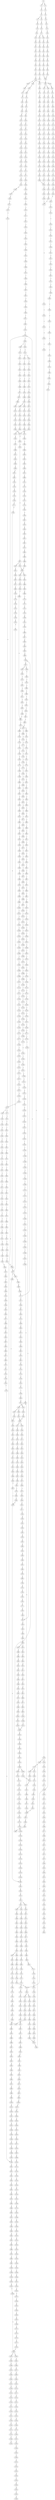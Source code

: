 strict digraph  {
	S0 -> S1 [ label = C ];
	S0 -> S2 [ label = G ];
	S1 -> S3 [ label = C ];
	S2 -> S4 [ label = G ];
	S3 -> S5 [ label = C ];
	S4 -> S6 [ label = C ];
	S5 -> S7 [ label = C ];
	S5 -> S8 [ label = A ];
	S6 -> S9 [ label = A ];
	S7 -> S10 [ label = C ];
	S8 -> S11 [ label = C ];
	S9 -> S12 [ label = C ];
	S10 -> S13 [ label = T ];
	S11 -> S14 [ label = T ];
	S12 -> S15 [ label = T ];
	S13 -> S16 [ label = T ];
	S14 -> S17 [ label = T ];
	S15 -> S18 [ label = T ];
	S16 -> S19 [ label = C ];
	S17 -> S20 [ label = G ];
	S17 -> S21 [ label = T ];
	S18 -> S22 [ label = C ];
	S19 -> S23 [ label = A ];
	S20 -> S24 [ label = A ];
	S21 -> S25 [ label = A ];
	S22 -> S26 [ label = A ];
	S23 -> S27 [ label = G ];
	S24 -> S28 [ label = G ];
	S25 -> S29 [ label = G ];
	S26 -> S30 [ label = G ];
	S27 -> S31 [ label = A ];
	S28 -> S32 [ label = C ];
	S29 -> S33 [ label = C ];
	S30 -> S34 [ label = C ];
	S31 -> S35 [ label = G ];
	S32 -> S36 [ label = C ];
	S33 -> S37 [ label = C ];
	S34 -> S38 [ label = C ];
	S35 -> S39 [ label = G ];
	S36 -> S40 [ label = G ];
	S37 -> S41 [ label = G ];
	S38 -> S42 [ label = G ];
	S39 -> S43 [ label = T ];
	S40 -> S44 [ label = C ];
	S41 -> S45 [ label = T ];
	S42 -> S46 [ label = C ];
	S43 -> S47 [ label = C ];
	S44 -> S48 [ label = C ];
	S45 -> S49 [ label = C ];
	S46 -> S50 [ label = C ];
	S47 -> S51 [ label = C ];
	S48 -> S52 [ label = C ];
	S49 -> S53 [ label = C ];
	S50 -> S54 [ label = C ];
	S51 -> S55 [ label = C ];
	S52 -> S56 [ label = C ];
	S53 -> S57 [ label = C ];
	S54 -> S56 [ label = C ];
	S55 -> S58 [ label = T ];
	S55 -> S59 [ label = A ];
	S55 -> S60 [ label = G ];
	S56 -> S61 [ label = T ];
	S57 -> S62 [ label = A ];
	S58 -> S63 [ label = T ];
	S59 -> S64 [ label = G ];
	S60 -> S65 [ label = G ];
	S61 -> S66 [ label = T ];
	S61 -> S67 [ label = C ];
	S62 -> S68 [ label = C ];
	S63 -> S69 [ label = C ];
	S64 -> S70 [ label = A ];
	S65 -> S71 [ label = A ];
	S66 -> S72 [ label = C ];
	S67 -> S73 [ label = C ];
	S68 -> S74 [ label = C ];
	S69 -> S75 [ label = T ];
	S70 -> S76 [ label = G ];
	S71 -> S77 [ label = G ];
	S72 -> S78 [ label = A ];
	S73 -> S79 [ label = A ];
	S74 -> S80 [ label = A ];
	S75 -> S81 [ label = C ];
	S76 -> S82 [ label = C ];
	S77 -> S83 [ label = G ];
	S78 -> S84 [ label = C ];
	S79 -> S85 [ label = C ];
	S80 -> S86 [ label = C ];
	S81 -> S87 [ label = G ];
	S82 -> S88 [ label = C ];
	S83 -> S89 [ label = C ];
	S84 -> S90 [ label = G ];
	S85 -> S91 [ label = C ];
	S86 -> S92 [ label = C ];
	S87 -> S93 [ label = T ];
	S88 -> S94 [ label = A ];
	S89 -> S95 [ label = G ];
	S90 -> S96 [ label = C ];
	S91 -> S97 [ label = C ];
	S92 -> S98 [ label = G ];
	S93 -> S99 [ label = A ];
	S94 -> S100 [ label = C ];
	S95 -> S101 [ label = T ];
	S96 -> S102 [ label = T ];
	S97 -> S103 [ label = G ];
	S98 -> S104 [ label = A ];
	S99 -> S105 [ label = C ];
	S100 -> S106 [ label = G ];
	S101 -> S107 [ label = G ];
	S102 -> S108 [ label = C ];
	S103 -> S109 [ label = C ];
	S104 -> S110 [ label = T ];
	S105 -> S111 [ label = G ];
	S106 -> S112 [ label = G ];
	S107 -> S113 [ label = G ];
	S108 -> S114 [ label = C ];
	S109 -> S115 [ label = C ];
	S110 -> S116 [ label = C ];
	S111 -> S117 [ label = G ];
	S112 -> S118 [ label = T ];
	S113 -> S119 [ label = T ];
	S114 -> S120 [ label = G ];
	S115 -> S121 [ label = G ];
	S116 -> S122 [ label = G ];
	S117 -> S123 [ label = C ];
	S118 -> S124 [ label = T ];
	S119 -> S125 [ label = A ];
	S120 -> S126 [ label = G ];
	S121 -> S127 [ label = G ];
	S122 -> S128 [ label = G ];
	S123 -> S129 [ label = T ];
	S124 -> S130 [ label = A ];
	S125 -> S131 [ label = T ];
	S126 -> S132 [ label = T ];
	S127 -> S133 [ label = T ];
	S128 -> S134 [ label = T ];
	S129 -> S135 [ label = A ];
	S130 -> S136 [ label = C ];
	S131 -> S137 [ label = G ];
	S132 -> S138 [ label = T ];
	S133 -> S139 [ label = C ];
	S134 -> S140 [ label = T ];
	S135 -> S141 [ label = C ];
	S136 -> S142 [ label = T ];
	S137 -> S143 [ label = A ];
	S138 -> S144 [ label = G ];
	S139 -> S145 [ label = C ];
	S140 -> S146 [ label = C ];
	S141 -> S147 [ label = T ];
	S142 -> S148 [ label = G ];
	S143 -> S149 [ label = G ];
	S144 -> S150 [ label = C ];
	S145 -> S151 [ label = C ];
	S146 -> S152 [ label = C ];
	S147 -> S153 [ label = G ];
	S148 -> S154 [ label = C ];
	S149 -> S155 [ label = C ];
	S150 -> S156 [ label = A ];
	S151 -> S157 [ label = A ];
	S152 -> S158 [ label = A ];
	S153 -> S159 [ label = G ];
	S154 -> S160 [ label = A ];
	S155 -> S161 [ label = G ];
	S156 -> S162 [ label = C ];
	S157 -> S163 [ label = G ];
	S158 -> S164 [ label = G ];
	S159 -> S165 [ label = T ];
	S160 -> S166 [ label = G ];
	S161 -> S167 [ label = G ];
	S162 -> S168 [ label = T ];
	S163 -> S169 [ label = T ];
	S164 -> S170 [ label = T ];
	S165 -> S171 [ label = G ];
	S166 -> S172 [ label = A ];
	S167 -> S173 [ label = T ];
	S168 -> S174 [ label = G ];
	S169 -> S175 [ label = G ];
	S170 -> S176 [ label = G ];
	S171 -> S177 [ label = C ];
	S172 -> S178 [ label = C ];
	S173 -> S179 [ label = C ];
	S174 -> S180 [ label = G ];
	S175 -> S181 [ label = G ];
	S176 -> S182 [ label = G ];
	S177 -> S183 [ label = T ];
	S178 -> S184 [ label = G ];
	S179 -> S185 [ label = G ];
	S180 -> S186 [ label = T ];
	S181 -> S187 [ label = T ];
	S182 -> S188 [ label = T ];
	S183 -> S189 [ label = A ];
	S184 -> S190 [ label = G ];
	S185 -> S191 [ label = C ];
	S186 -> S192 [ label = C ];
	S187 -> S193 [ label = C ];
	S188 -> S193 [ label = C ];
	S189 -> S194 [ label = C ];
	S190 -> S195 [ label = A ];
	S191 -> S196 [ label = A ];
	S192 -> S197 [ label = G ];
	S193 -> S198 [ label = G ];
	S194 -> S199 [ label = T ];
	S195 -> S200 [ label = C ];
	S196 -> S201 [ label = C ];
	S197 -> S202 [ label = T ];
	S198 -> S203 [ label = T ];
	S199 -> S204 [ label = G ];
	S200 -> S205 [ label = A ];
	S201 -> S206 [ label = G ];
	S202 -> S207 [ label = C ];
	S203 -> S208 [ label = C ];
	S204 -> S209 [ label = T ];
	S205 -> S210 [ label = C ];
	S206 -> S211 [ label = C ];
	S207 -> S212 [ label = C ];
	S208 -> S212 [ label = C ];
	S209 -> S213 [ label = A ];
	S210 -> S214 [ label = A ];
	S211 -> S215 [ label = G ];
	S212 -> S216 [ label = G ];
	S213 -> S217 [ label = A ];
	S214 -> S218 [ label = C ];
	S215 -> S219 [ label = C ];
	S216 -> S220 [ label = T ];
	S217 -> S221 [ label = C ];
	S218 -> S222 [ label = C ];
	S219 -> S223 [ label = G ];
	S220 -> S224 [ label = C ];
	S221 -> S225 [ label = A ];
	S222 -> S226 [ label = T ];
	S223 -> S227 [ label = C ];
	S223 -> S228 [ label = G ];
	S224 -> S229 [ label = A ];
	S225 -> S230 [ label = C ];
	S226 -> S231 [ label = C ];
	S227 -> S232 [ label = G ];
	S228 -> S233 [ label = C ];
	S229 -> S234 [ label = C ];
	S230 -> S235 [ label = A ];
	S231 -> S236 [ label = T ];
	S232 -> S237 [ label = T ];
	S233 -> S238 [ label = T ];
	S234 -> S239 [ label = C ];
	S235 -> S240 [ label = C ];
	S236 -> S241 [ label = A ];
	S237 -> S242 [ label = C ];
	S238 -> S243 [ label = G ];
	S239 -> S244 [ label = C ];
	S239 -> S245 [ label = G ];
	S240 -> S246 [ label = G ];
	S241 -> S247 [ label = G ];
	S242 -> S248 [ label = G ];
	S243 -> S249 [ label = G ];
	S244 -> S250 [ label = T ];
	S245 -> S251 [ label = A ];
	S246 -> S252 [ label = C ];
	S247 -> S253 [ label = A ];
	S248 -> S254 [ label = A ];
	S249 -> S255 [ label = A ];
	S250 -> S256 [ label = G ];
	S251 -> S257 [ label = A ];
	S251 -> S258 [ label = G ];
	S252 -> S259 [ label = T ];
	S253 -> S260 [ label = A ];
	S254 -> S261 [ label = C ];
	S255 -> S262 [ label = A ];
	S256 -> S263 [ label = T ];
	S257 -> S264 [ label = T ];
	S258 -> S265 [ label = T ];
	S259 -> S266 [ label = C ];
	S260 -> S267 [ label = C ];
	S261 -> S268 [ label = G ];
	S262 -> S269 [ label = T ];
	S263 -> S270 [ label = C ];
	S264 -> S271 [ label = C ];
	S265 -> S272 [ label = C ];
	S266 -> S273 [ label = C ];
	S267 -> S274 [ label = G ];
	S268 -> S275 [ label = C ];
	S269 -> S276 [ label = G ];
	S270 -> S277 [ label = C ];
	S271 -> S278 [ label = C ];
	S272 -> S279 [ label = C ];
	S273 -> S280 [ label = T ];
	S274 -> S281 [ label = A ];
	S275 -> S282 [ label = G ];
	S276 -> S283 [ label = G ];
	S277 -> S284 [ label = T ];
	S278 -> S285 [ label = T ];
	S279 -> S286 [ label = A ];
	S279 -> S287 [ label = T ];
	S280 -> S288 [ label = A ];
	S281 -> S289 [ label = G ];
	S282 -> S290 [ label = C ];
	S283 -> S291 [ label = G ];
	S284 -> S292 [ label = A ];
	S284 -> S293 [ label = T ];
	S285 -> S294 [ label = C ];
	S286 -> S295 [ label = G ];
	S287 -> S296 [ label = C ];
	S288 -> S297 [ label = G ];
	S289 -> S298 [ label = G ];
	S290 -> S299 [ label = C ];
	S291 -> S300 [ label = G ];
	S292 -> S301 [ label = C ];
	S293 -> S302 [ label = G ];
	S294 -> S303 [ label = G ];
	S295 -> S304 [ label = T ];
	S295 -> S305 [ label = C ];
	S296 -> S306 [ label = G ];
	S297 -> S307 [ label = A ];
	S298 -> S308 [ label = T ];
	S299 -> S309 [ label = T ];
	S300 -> S310 [ label = T ];
	S301 -> S311 [ label = T ];
	S302 -> S312 [ label = A ];
	S302 -> S313 [ label = T ];
	S303 -> S314 [ label = A ];
	S304 -> S315 [ label = A ];
	S305 -> S316 [ label = T ];
	S306 -> S317 [ label = A ];
	S307 -> S318 [ label = A ];
	S308 -> S319 [ label = G ];
	S309 -> S320 [ label = C ];
	S310 -> S321 [ label = C ];
	S311 -> S322 [ label = A ];
	S312 -> S323 [ label = A ];
	S313 -> S324 [ label = A ];
	S314 -> S325 [ label = A ];
	S315 -> S326 [ label = G ];
	S316 -> S327 [ label = T ];
	S317 -> S328 [ label = A ];
	S318 -> S329 [ label = C ];
	S319 -> S330 [ label = T ];
	S320 -> S331 [ label = G ];
	S321 -> S332 [ label = C ];
	S322 -> S333 [ label = C ];
	S323 -> S334 [ label = C ];
	S324 -> S335 [ label = G ];
	S325 -> S336 [ label = C ];
	S326 -> S337 [ label = G ];
	S326 -> S338 [ label = C ];
	S327 -> S339 [ label = C ];
	S328 -> S336 [ label = C ];
	S329 -> S340 [ label = T ];
	S330 -> S341 [ label = C ];
	S331 -> S342 [ label = G ];
	S332 -> S343 [ label = G ];
	S333 -> S344 [ label = C ];
	S334 -> S345 [ label = T ];
	S335 -> S346 [ label = G ];
	S336 -> S347 [ label = T ];
	S337 -> S348 [ label = G ];
	S338 -> S349 [ label = T ];
	S339 -> S350 [ label = A ];
	S340 -> S351 [ label = T ];
	S341 -> S352 [ label = C ];
	S342 -> S353 [ label = G ];
	S343 -> S354 [ label = C ];
	S344 -> S355 [ label = A ];
	S345 -> S356 [ label = T ];
	S346 -> S357 [ label = A ];
	S347 -> S358 [ label = T ];
	S348 -> S359 [ label = T ];
	S349 -> S360 [ label = C ];
	S350 -> S361 [ label = C ];
	S351 -> S362 [ label = C ];
	S352 -> S363 [ label = C ];
	S353 -> S364 [ label = C ];
	S354 -> S365 [ label = C ];
	S355 -> S366 [ label = G ];
	S356 -> S367 [ label = C ];
	S357 -> S368 [ label = G ];
	S358 -> S369 [ label = C ];
	S359 -> S370 [ label = C ];
	S360 -> S371 [ label = C ];
	S361 -> S372 [ label = G ];
	S362 -> S373 [ label = A ];
	S363 -> S374 [ label = T ];
	S364 -> S375 [ label = T ];
	S365 -> S376 [ label = G ];
	S366 -> S377 [ label = G ];
	S367 -> S378 [ label = A ];
	S368 -> S379 [ label = A ];
	S369 -> S380 [ label = A ];
	S370 -> S381 [ label = A ];
	S371 -> S382 [ label = A ];
	S372 -> S383 [ label = C ];
	S373 -> S384 [ label = A ];
	S374 -> S385 [ label = G ];
	S375 -> S386 [ label = C ];
	S376 -> S387 [ label = G ];
	S377 -> S388 [ label = A ];
	S378 -> S384 [ label = A ];
	S379 -> S389 [ label = G ];
	S380 -> S384 [ label = A ];
	S381 -> S390 [ label = C ];
	S382 -> S391 [ label = C ];
	S383 -> S392 [ label = C ];
	S384 -> S393 [ label = C ];
	S385 -> S394 [ label = T ];
	S386 -> S395 [ label = A ];
	S387 -> S396 [ label = A ];
	S388 -> S397 [ label = G ];
	S389 -> S398 [ label = G ];
	S390 -> S399 [ label = T ];
	S391 -> S400 [ label = C ];
	S392 -> S401 [ label = C ];
	S393 -> S402 [ label = C ];
	S393 -> S403 [ label = T ];
	S394 -> S404 [ label = C ];
	S395 -> S405 [ label = C ];
	S396 -> S406 [ label = A ];
	S397 -> S407 [ label = A ];
	S398 -> S408 [ label = T ];
	S399 -> S409 [ label = C ];
	S400 -> S410 [ label = G ];
	S401 -> S411 [ label = T ];
	S402 -> S412 [ label = G ];
	S403 -> S413 [ label = G ];
	S404 -> S414 [ label = C ];
	S405 -> S415 [ label = G ];
	S406 -> S416 [ label = C ];
	S407 -> S417 [ label = G ];
	S408 -> S418 [ label = C ];
	S409 -> S419 [ label = G ];
	S410 -> S420 [ label = G ];
	S411 -> S421 [ label = T ];
	S412 -> S422 [ label = G ];
	S413 -> S423 [ label = G ];
	S413 -> S424 [ label = C ];
	S414 -> S284 [ label = T ];
	S415 -> S425 [ label = T ];
	S416 -> S426 [ label = T ];
	S417 -> S427 [ label = T ];
	S418 -> S428 [ label = C ];
	S419 -> S429 [ label = C ];
	S420 -> S430 [ label = A ];
	S421 -> S431 [ label = C ];
	S422 -> S432 [ label = C ];
	S423 -> S433 [ label = C ];
	S424 -> S434 [ label = C ];
	S425 -> S435 [ label = C ];
	S426 -> S436 [ label = G ];
	S427 -> S437 [ label = C ];
	S428 -> S55 [ label = C ];
	S429 -> S438 [ label = T ];
	S430 -> S439 [ label = C ];
	S431 -> S440 [ label = A ];
	S432 -> S441 [ label = C ];
	S433 -> S442 [ label = C ];
	S434 -> S443 [ label = C ];
	S435 -> S444 [ label = C ];
	S436 -> S445 [ label = C ];
	S437 -> S446 [ label = A ];
	S438 -> S447 [ label = T ];
	S439 -> S448 [ label = G ];
	S440 -> S449 [ label = T ];
	S441 -> S450 [ label = C ];
	S442 -> S451 [ label = C ];
	S443 -> S452 [ label = T ];
	S444 -> S453 [ label = A ];
	S445 -> S454 [ label = A ];
	S446 -> S455 [ label = G ];
	S447 -> S456 [ label = C ];
	S448 -> S457 [ label = T ];
	S449 -> S458 [ label = C ];
	S450 -> S459 [ label = A ];
	S451 -> S460 [ label = A ];
	S452 -> S461 [ label = A ];
	S453 -> S462 [ label = G ];
	S454 -> S463 [ label = A ];
	S455 -> S464 [ label = G ];
	S456 -> S465 [ label = A ];
	S457 -> S466 [ label = C ];
	S458 -> S467 [ label = C ];
	S459 -> S468 [ label = G ];
	S460 -> S469 [ label = G ];
	S461 -> S470 [ label = G ];
	S462 -> S471 [ label = C ];
	S463 -> S472 [ label = C ];
	S464 -> S473 [ label = A ];
	S465 -> S474 [ label = T ];
	S466 -> S475 [ label = G ];
	S467 -> S476 [ label = A ];
	S468 -> S477 [ label = T ];
	S469 -> S478 [ label = G ];
	S470 -> S479 [ label = G ];
	S471 -> S480 [ label = T ];
	S471 -> S481 [ label = G ];
	S472 -> S482 [ label = C ];
	S473 -> S483 [ label = C ];
	S474 -> S484 [ label = C ];
	S475 -> S485 [ label = T ];
	S476 -> S486 [ label = G ];
	S477 -> S487 [ label = T ];
	S478 -> S488 [ label = T ];
	S479 -> S489 [ label = T ];
	S480 -> S327 [ label = T ];
	S481 -> S490 [ label = A ];
	S482 -> S491 [ label = A ];
	S483 -> S492 [ label = C ];
	S484 -> S493 [ label = C ];
	S485 -> S494 [ label = G ];
	S486 -> S495 [ label = A ];
	S487 -> S496 [ label = G ];
	S488 -> S497 [ label = G ];
	S489 -> S498 [ label = G ];
	S490 -> S499 [ label = G ];
	S491 -> S500 [ label = G ];
	S492 -> S501 [ label = A ];
	S493 -> S476 [ label = A ];
	S494 -> S502 [ label = A ];
	S495 -> S503 [ label = A ];
	S496 -> S504 [ label = T ];
	S497 -> S505 [ label = C ];
	S497 -> S506 [ label = G ];
	S498 -> S507 [ label = T ];
	S499 -> S508 [ label = T ];
	S500 -> S509 [ label = A ];
	S501 -> S510 [ label = G ];
	S502 -> S511 [ label = C ];
	S503 -> S512 [ label = C ];
	S504 -> S513 [ label = G ];
	S505 -> S514 [ label = G ];
	S506 -> S515 [ label = G ];
	S507 -> S516 [ label = G ];
	S508 -> S517 [ label = C ];
	S509 -> S518 [ label = A ];
	S510 -> S519 [ label = T ];
	S511 -> S520 [ label = C ];
	S512 -> S521 [ label = C ];
	S513 -> S522 [ label = C ];
	S514 -> S523 [ label = C ];
	S515 -> S524 [ label = C ];
	S516 -> S525 [ label = C ];
	S517 -> S526 [ label = C ];
	S517 -> S527 [ label = T ];
	S518 -> S528 [ label = C ];
	S519 -> S529 [ label = C ];
	S520 -> S530 [ label = G ];
	S521 -> S531 [ label = A ];
	S521 -> S532 [ label = G ];
	S522 -> S533 [ label = G ];
	S523 -> S534 [ label = G ];
	S524 -> S535 [ label = T ];
	S525 -> S536 [ label = G ];
	S526 -> S537 [ label = C ];
	S527 -> S538 [ label = C ];
	S528 -> S539 [ label = A ];
	S529 -> S540 [ label = T ];
	S530 -> S541 [ label = G ];
	S531 -> S542 [ label = G ];
	S531 -> S543 [ label = C ];
	S532 -> S544 [ label = G ];
	S533 -> S545 [ label = T ];
	S534 -> S546 [ label = T ];
	S535 -> S547 [ label = T ];
	S536 -> S548 [ label = T ];
	S537 -> S549 [ label = T ];
	S537 -> S550 [ label = G ];
	S538 -> S551 [ label = G ];
	S539 -> S552 [ label = G ];
	S540 -> S553 [ label = C ];
	S541 -> S554 [ label = T ];
	S542 -> S555 [ label = A ];
	S543 -> S556 [ label = C ];
	S544 -> S557 [ label = A ];
	S545 -> S558 [ label = C ];
	S546 -> S559 [ label = C ];
	S547 -> S560 [ label = C ];
	S548 -> S561 [ label = C ];
	S549 -> S562 [ label = C ];
	S550 -> S563 [ label = C ];
	S551 -> S564 [ label = T ];
	S552 -> S565 [ label = C ];
	S553 -> S566 [ label = T ];
	S554 -> S567 [ label = C ];
	S555 -> S568 [ label = C ];
	S556 -> S569 [ label = A ];
	S557 -> S570 [ label = C ];
	S558 -> S571 [ label = G ];
	S559 -> S572 [ label = G ];
	S560 -> S573 [ label = G ];
	S561 -> S571 [ label = G ];
	S562 -> S574 [ label = C ];
	S563 -> S575 [ label = C ];
	S564 -> S576 [ label = C ];
	S565 -> S577 [ label = C ];
	S566 -> S578 [ label = G ];
	S567 -> S579 [ label = G ];
	S568 -> S580 [ label = T ];
	S569 -> S581 [ label = C ];
	S570 -> S582 [ label = G ];
	S571 -> S583 [ label = A ];
	S572 -> S584 [ label = T ];
	S573 -> S585 [ label = A ];
	S574 -> S586 [ label = G ];
	S575 -> S587 [ label = T ];
	S576 -> S588 [ label = T ];
	S577 -> S589 [ label = G ];
	S578 -> S590 [ label = T ];
	S579 -> S591 [ label = C ];
	S580 -> S592 [ label = C ];
	S581 -> S593 [ label = C ];
	S582 -> S594 [ label = C ];
	S583 -> S595 [ label = A ];
	S584 -> S596 [ label = G ];
	S585 -> S597 [ label = A ];
	S586 -> S598 [ label = G ];
	S587 -> S599 [ label = G ];
	S588 -> S600 [ label = G ];
	S589 -> S601 [ label = T ];
	S590 -> S602 [ label = A ];
	S591 -> S603 [ label = G ];
	S592 -> S604 [ label = C ];
	S593 -> S605 [ label = C ];
	S594 -> S606 [ label = C ];
	S595 -> S607 [ label = C ];
	S596 -> S608 [ label = C ];
	S597 -> S609 [ label = C ];
	S598 -> S610 [ label = T ];
	S599 -> S611 [ label = T ];
	S600 -> S612 [ label = T ];
	S601 -> S613 [ label = C ];
	S603 -> S614 [ label = T ];
	S604 -> S615 [ label = C ];
	S605 -> S616 [ label = C ];
	S606 -> S617 [ label = C ];
	S607 -> S618 [ label = C ];
	S607 -> S619 [ label = A ];
	S608 -> S620 [ label = A ];
	S609 -> S621 [ label = A ];
	S610 -> S622 [ label = C ];
	S611 -> S623 [ label = C ];
	S612 -> S624 [ label = T ];
	S613 -> S625 [ label = C ];
	S614 -> S626 [ label = A ];
	S615 -> S627 [ label = A ];
	S616 -> S628 [ label = T ];
	S617 -> S629 [ label = A ];
	S618 -> S630 [ label = T ];
	S619 -> S631 [ label = C ];
	S620 -> S632 [ label = T ];
	S621 -> S633 [ label = C ];
	S622 -> S634 [ label = T ];
	S623 -> S635 [ label = G ];
	S624 -> S636 [ label = C ];
	S625 -> S637 [ label = T ];
	S626 -> S638 [ label = G ];
	S627 -> S639 [ label = T ];
	S628 -> S640 [ label = T ];
	S629 -> S641 [ label = T ];
	S630 -> S642 [ label = T ];
	S630 -> S643 [ label = G ];
	S631 -> S644 [ label = C ];
	S632 -> S645 [ label = C ];
	S633 -> S646 [ label = G ];
	S634 -> S647 [ label = G ];
	S635 -> S648 [ label = C ];
	S636 -> S649 [ label = C ];
	S637 -> S650 [ label = C ];
	S638 -> S651 [ label = C ];
	S639 -> S652 [ label = C ];
	S640 -> S653 [ label = C ];
	S641 -> S654 [ label = C ];
	S642 -> S655 [ label = C ];
	S643 -> S656 [ label = T ];
	S644 -> S657 [ label = C ];
	S645 -> S658 [ label = C ];
	S646 -> S659 [ label = C ];
	S647 -> S660 [ label = G ];
	S648 -> S661 [ label = G ];
	S649 -> S662 [ label = G ];
	S650 -> S663 [ label = T ];
	S651 -> S664 [ label = C ];
	S652 -> S665 [ label = T ];
	S653 -> S666 [ label = C ];
	S653 -> S667 [ label = G ];
	S654 -> S668 [ label = G ];
	S655 -> S669 [ label = G ];
	S656 -> S670 [ label = C ];
	S657 -> S671 [ label = G ];
	S658 -> S672 [ label = G ];
	S659 -> S673 [ label = G ];
	S660 -> S674 [ label = A ];
	S661 -> S675 [ label = C ];
	S662 -> S676 [ label = T ];
	S663 -> S677 [ label = G ];
	S664 -> S678 [ label = G ];
	S665 -> S679 [ label = G ];
	S666 -> S680 [ label = T ];
	S667 -> S681 [ label = A ];
	S668 -> S682 [ label = T ];
	S669 -> S683 [ label = T ];
	S670 -> S684 [ label = G ];
	S671 -> S685 [ label = T ];
	S672 -> S686 [ label = C ];
	S673 -> S687 [ label = C ];
	S674 -> S688 [ label = G ];
	S675 -> S689 [ label = G ];
	S675 -> S690 [ label = A ];
	S676 -> S691 [ label = G ];
	S677 -> S692 [ label = T ];
	S678 -> S693 [ label = C ];
	S679 -> S694 [ label = C ];
	S680 -> S695 [ label = G ];
	S681 -> S696 [ label = T ];
	S682 -> S697 [ label = C ];
	S683 -> S698 [ label = A ];
	S684 -> S699 [ label = C ];
	S685 -> S700 [ label = A ];
	S686 -> S701 [ label = A ];
	S687 -> S702 [ label = A ];
	S688 -> S703 [ label = G ];
	S689 -> S704 [ label = A ];
	S690 -> S705 [ label = A ];
	S691 -> S706 [ label = G ];
	S692 -> S707 [ label = C ];
	S693 -> S708 [ label = T ];
	S694 -> S709 [ label = C ];
	S695 -> S710 [ label = T ];
	S696 -> S711 [ label = C ];
	S697 -> S712 [ label = C ];
	S698 -> S713 [ label = C ];
	S699 -> S661 [ label = G ];
	S700 -> S714 [ label = C ];
	S701 -> S715 [ label = C ];
	S702 -> S716 [ label = C ];
	S703 -> S717 [ label = G ];
	S704 -> S718 [ label = G ];
	S705 -> S719 [ label = C ];
	S706 -> S720 [ label = C ];
	S707 -> S721 [ label = G ];
	S708 -> S722 [ label = G ];
	S709 -> S723 [ label = A ];
	S710 -> S724 [ label = C ];
	S711 -> S725 [ label = G ];
	S712 -> S726 [ label = T ];
	S713 -> S727 [ label = T ];
	S714 -> S728 [ label = G ];
	S715 -> S729 [ label = G ];
	S716 -> S730 [ label = G ];
	S717 -> S731 [ label = T ];
	S718 -> S732 [ label = C ];
	S719 -> S733 [ label = C ];
	S720 -> S734 [ label = C ];
	S721 -> S735 [ label = T ];
	S722 -> S736 [ label = G ];
	S723 -> S737 [ label = G ];
	S724 -> S738 [ label = C ];
	S725 -> S739 [ label = T ];
	S726 -> S740 [ label = C ];
	S727 -> S741 [ label = T ];
	S728 -> S742 [ label = T ];
	S729 -> S743 [ label = T ];
	S730 -> S744 [ label = T ];
	S731 -> S745 [ label = G ];
	S732 -> S746 [ label = A ];
	S733 -> S747 [ label = C ];
	S734 -> S748 [ label = C ];
	S735 -> S749 [ label = G ];
	S736 -> S750 [ label = A ];
	S737 -> S751 [ label = T ];
	S738 -> S752 [ label = T ];
	S739 -> S753 [ label = T ];
	S740 -> S754 [ label = T ];
	S741 -> S755 [ label = C ];
	S742 -> S756 [ label = C ];
	S743 -> S757 [ label = C ];
	S744 -> S758 [ label = C ];
	S745 -> S759 [ label = T ];
	S746 -> S760 [ label = G ];
	S747 -> S761 [ label = G ];
	S748 -> S762 [ label = G ];
	S749 -> S763 [ label = G ];
	S750 -> S764 [ label = A ];
	S751 -> S765 [ label = C ];
	S752 -> S293 [ label = T ];
	S753 -> S766 [ label = T ];
	S754 -> S767 [ label = T ];
	S755 -> S768 [ label = A ];
	S756 -> S769 [ label = C ];
	S757 -> S770 [ label = G ];
	S758 -> S771 [ label = C ];
	S759 -> S772 [ label = T ];
	S760 -> S773 [ label = T ];
	S761 -> S774 [ label = T ];
	S762 -> S775 [ label = T ];
	S763 -> S776 [ label = T ];
	S764 -> S777 [ label = G ];
	S765 -> S778 [ label = G ];
	S766 -> S779 [ label = G ];
	S767 -> S780 [ label = C ];
	S768 -> S781 [ label = A ];
	S769 -> S782 [ label = A ];
	S770 -> S783 [ label = A ];
	S771 -> S784 [ label = A ];
	S772 -> S785 [ label = C ];
	S773 -> S786 [ label = G ];
	S774 -> S787 [ label = A ];
	S775 -> S788 [ label = C ];
	S776 -> S789 [ label = A ];
	S777 -> S790 [ label = A ];
	S778 -> S791 [ label = T ];
	S779 -> S792 [ label = T ];
	S780 -> S793 [ label = T ];
	S781 -> S794 [ label = G ];
	S782 -> S795 [ label = G ];
	S783 -> S796 [ label = G ];
	S784 -> S462 [ label = G ];
	S785 -> S797 [ label = C ];
	S786 -> S798 [ label = C ];
	S787 -> S799 [ label = C ];
	S788 -> S800 [ label = C ];
	S789 -> S801 [ label = C ];
	S790 -> S802 [ label = A ];
	S791 -> S803 [ label = A ];
	S792 -> S804 [ label = A ];
	S793 -> S805 [ label = C ];
	S794 -> S806 [ label = C ];
	S795 -> S471 [ label = C ];
	S796 -> S807 [ label = C ];
	S797 -> S808 [ label = A ];
	S798 -> S809 [ label = A ];
	S799 -> S810 [ label = A ];
	S800 -> S811 [ label = A ];
	S801 -> S812 [ label = C ];
	S802 -> S813 [ label = C ];
	S803 -> S814 [ label = A ];
	S804 -> S815 [ label = G ];
	S805 -> S816 [ label = G ];
	S806 -> S817 [ label = G ];
	S807 -> S818 [ label = G ];
	S808 -> S819 [ label = G ];
	S809 -> S820 [ label = A ];
	S810 -> S821 [ label = G ];
	S811 -> S822 [ label = G ];
	S812 -> S823 [ label = G ];
	S813 -> S824 [ label = G ];
	S814 -> S825 [ label = G ];
	S815 -> S826 [ label = G ];
	S816 -> S827 [ label = G ];
	S817 -> S828 [ label = A ];
	S818 -> S829 [ label = A ];
	S819 -> S830 [ label = C ];
	S820 -> S831 [ label = C ];
	S821 -> S832 [ label = C ];
	S822 -> S833 [ label = T ];
	S823 -> S834 [ label = G ];
	S824 -> S835 [ label = G ];
	S825 -> S836 [ label = A ];
	S826 -> S837 [ label = A ];
	S827 -> S838 [ label = A ];
	S828 -> S839 [ label = G ];
	S829 -> S840 [ label = G ];
	S830 -> S841 [ label = A ];
	S831 -> S842 [ label = A ];
	S832 -> S843 [ label = A ];
	S833 -> S844 [ label = A ];
	S834 -> S845 [ label = T ];
	S835 -> S846 [ label = C ];
	S836 -> S847 [ label = C ];
	S837 -> S848 [ label = A ];
	S838 -> S849 [ label = G ];
	S839 -> S850 [ label = T ];
	S840 -> S851 [ label = T ];
	S841 -> S852 [ label = G ];
	S842 -> S853 [ label = G ];
	S843 -> S854 [ label = G ];
	S844 -> S326 [ label = G ];
	S845 -> S855 [ label = G ];
	S846 -> S856 [ label = A ];
	S847 -> S857 [ label = G ];
	S848 -> S858 [ label = A ];
	S849 -> S859 [ label = A ];
	S850 -> S860 [ label = C ];
	S851 -> S861 [ label = C ];
	S852 -> S862 [ label = A ];
	S853 -> S863 [ label = C ];
	S854 -> S864 [ label = G ];
	S855 -> S865 [ label = G ];
	S856 -> S866 [ label = C ];
	S857 -> S867 [ label = G ];
	S858 -> S868 [ label = G ];
	S859 -> S869 [ label = G ];
	S860 -> S526 [ label = C ];
	S861 -> S870 [ label = G ];
	S862 -> S871 [ label = T ];
	S863 -> S872 [ label = T ];
	S864 -> S873 [ label = T ];
	S865 -> S874 [ label = T ];
	S866 -> S875 [ label = C ];
	S866 -> S876 [ label = T ];
	S867 -> S877 [ label = C ];
	S868 -> S878 [ label = G ];
	S869 -> S879 [ label = G ];
	S870 -> S880 [ label = A ];
	S871 -> S881 [ label = A ];
	S872 -> S882 [ label = A ];
	S873 -> S883 [ label = G ];
	S874 -> S884 [ label = T ];
	S875 -> S885 [ label = G ];
	S876 -> S886 [ label = G ];
	S877 -> S887 [ label = T ];
	S878 -> S888 [ label = T ];
	S879 -> S889 [ label = T ];
	S880 -> S890 [ label = A ];
	S881 -> S891 [ label = A ];
	S882 -> S892 [ label = C ];
	S883 -> S893 [ label = C ];
	S884 -> S894 [ label = A ];
	S885 -> S895 [ label = G ];
	S886 -> S896 [ label = G ];
	S887 -> S897 [ label = C ];
	S888 -> S898 [ label = C ];
	S889 -> S418 [ label = C ];
	S890 -> S899 [ label = C ];
	S891 -> S900 [ label = A ];
	S892 -> S901 [ label = G ];
	S893 -> S902 [ label = A ];
	S894 -> S903 [ label = G ];
	S895 -> S904 [ label = G ];
	S896 -> S905 [ label = G ];
	S897 -> S906 [ label = T ];
	S898 -> S907 [ label = C ];
	S899 -> S908 [ label = C ];
	S900 -> S909 [ label = A ];
	S901 -> S910 [ label = A ];
	S902 -> S911 [ label = C ];
	S903 -> S912 [ label = A ];
	S904 -> S913 [ label = A ];
	S905 -> S914 [ label = A ];
	S906 -> S915 [ label = C ];
	S907 -> S916 [ label = C ];
	S908 -> S630 [ label = T ];
	S909 -> S917 [ label = A ];
	S910 -> S918 [ label = G ];
	S911 -> S919 [ label = G ];
	S912 -> S920 [ label = A ];
	S913 -> S921 [ label = A ];
	S914 -> S922 [ label = A ];
	S915 -> S923 [ label = G ];
	S916 -> S924 [ label = G ];
	S917 -> S925 [ label = C ];
	S918 -> S926 [ label = A ];
	S919 -> S927 [ label = C ];
	S920 -> S928 [ label = G ];
	S921 -> S929 [ label = T ];
	S922 -> S930 [ label = C ];
	S923 -> S931 [ label = A ];
	S924 -> S932 [ label = A ];
	S925 -> S933 [ label = T ];
	S926 -> S934 [ label = A ];
	S927 -> S935 [ label = G ];
	S928 -> S936 [ label = G ];
	S929 -> S937 [ label = T ];
	S930 -> S938 [ label = T ];
	S931 -> S939 [ label = A ];
	S932 -> S940 [ label = A ];
	S933 -> S941 [ label = T ];
	S934 -> S942 [ label = C ];
	S935 -> S943 [ label = G ];
	S936 -> S944 [ label = G ];
	S937 -> S945 [ label = G ];
	S938 -> S946 [ label = G ];
	S939 -> S947 [ label = G ];
	S940 -> S948 [ label = G ];
	S941 -> S949 [ label = T ];
	S942 -> S950 [ label = T ];
	S943 -> S951 [ label = T ];
	S944 -> S952 [ label = G ];
	S945 -> S953 [ label = A ];
	S946 -> S954 [ label = G ];
	S947 -> S955 [ label = T ];
	S948 -> S956 [ label = T ];
	S949 -> S957 [ label = G ];
	S950 -> S958 [ label = G ];
	S951 -> S959 [ label = G ];
	S952 -> S960 [ label = G ];
	S953 -> S961 [ label = A ];
	S954 -> S962 [ label = A ];
	S955 -> S963 [ label = C ];
	S956 -> S964 [ label = C ];
	S957 -> S965 [ label = C ];
	S958 -> S966 [ label = G ];
	S959 -> S967 [ label = C ];
	S960 -> S968 [ label = T ];
	S961 -> S969 [ label = C ];
	S962 -> S970 [ label = C ];
	S963 -> S971 [ label = G ];
	S964 -> S972 [ label = G ];
	S965 -> S973 [ label = C ];
	S966 -> S974 [ label = C ];
	S967 -> S975 [ label = C ];
	S968 -> S976 [ label = C ];
	S969 -> S977 [ label = C ];
	S970 -> S978 [ label = C ];
	S971 -> S979 [ label = C ];
	S972 -> S980 [ label = A ];
	S973 -> S981 [ label = G ];
	S974 -> S982 [ label = G ];
	S975 -> S983 [ label = G ];
	S976 -> S984 [ label = C ];
	S977 -> S985 [ label = C ];
	S978 -> S986 [ label = C ];
	S979 -> S987 [ label = G ];
	S980 -> S988 [ label = G ];
	S981 -> S989 [ label = T ];
	S982 -> S990 [ label = C ];
	S983 -> S991 [ label = C ];
	S984 -> S992 [ label = G ];
	S985 -> S993 [ label = G ];
	S986 -> S994 [ label = G ];
	S987 -> S995 [ label = G ];
	S988 -> S996 [ label = G ];
	S989 -> S997 [ label = A ];
	S990 -> S998 [ label = A ];
	S991 -> S999 [ label = A ];
	S992 -> S1000 [ label = T ];
	S993 -> S1001 [ label = T ];
	S994 -> S1002 [ label = T ];
	S995 -> S1003 [ label = C ];
	S996 -> S1004 [ label = T ];
	S997 -> S1005 [ label = G ];
	S998 -> S1006 [ label = G ];
	S999 -> S1007 [ label = A ];
	S1000 -> S1008 [ label = C ];
	S1001 -> S1009 [ label = C ];
	S1002 -> S1010 [ label = C ];
	S1003 -> S1011 [ label = T ];
	S1004 -> S1012 [ label = A ];
	S1005 -> S1013 [ label = C ];
	S1006 -> S1014 [ label = C ];
	S1007 -> S1015 [ label = C ];
	S1008 -> S1016 [ label = G ];
	S1009 -> S1017 [ label = T ];
	S1010 -> S1018 [ label = T ];
	S1011 -> S1019 [ label = A ];
	S1012 -> S1020 [ label = T ];
	S1013 -> S1021 [ label = C ];
	S1014 -> S1022 [ label = G ];
	S1015 -> S1023 [ label = C ];
	S1016 -> S1024 [ label = G ];
	S1017 -> S1025 [ label = C ];
	S1018 -> S1025 [ label = C ];
	S1019 -> S1026 [ label = T ];
	S1020 -> S1027 [ label = A ];
	S1021 -> S1028 [ label = G ];
	S1022 -> S1029 [ label = G ];
	S1023 -> S1030 [ label = A ];
	S1024 -> S1031 [ label = A ];
	S1025 -> S1032 [ label = G ];
	S1026 -> S1033 [ label = A ];
	S1027 -> S1034 [ label = A ];
	S1028 -> S1035 [ label = G ];
	S1029 -> S1036 [ label = G ];
	S1030 -> S1037 [ label = G ];
	S1031 -> S1038 [ label = A ];
	S1032 -> S1039 [ label = G ];
	S1033 -> S1040 [ label = G ];
	S1034 -> S1041 [ label = G ];
	S1035 -> S1042 [ label = T ];
	S1036 -> S1043 [ label = T ];
	S1037 -> S1044 [ label = T ];
	S1038 -> S1045 [ label = C ];
	S1039 -> S1046 [ label = C ];
	S1040 -> S1047 [ label = T ];
	S1041 -> S1048 [ label = T ];
	S1042 -> S1049 [ label = G ];
	S1043 -> S1050 [ label = G ];
	S1044 -> S1051 [ label = C ];
	S1045 -> S1052 [ label = A ];
	S1045 -> S1053 [ label = T ];
	S1046 -> S1054 [ label = A ];
	S1047 -> S1055 [ label = A ];
	S1048 -> S1056 [ label = C ];
	S1049 -> S1057 [ label = A ];
	S1050 -> S1058 [ label = C ];
	S1051 -> S1059 [ label = G ];
	S1052 -> S1060 [ label = G ];
	S1053 -> S1061 [ label = A ];
	S1054 -> S1062 [ label = C ];
	S1055 -> S1063 [ label = G ];
	S1056 -> S1064 [ label = G ];
	S1057 -> S1065 [ label = C ];
	S1058 -> S1066 [ label = C ];
	S1059 -> S1067 [ label = C ];
	S1060 -> S1068 [ label = G ];
	S1061 -> S1069 [ label = C ];
	S1062 -> S1070 [ label = C ];
	S1063 -> S1071 [ label = C ];
	S1064 -> S1072 [ label = T ];
	S1065 -> S1073 [ label = G ];
	S1066 -> S1074 [ label = G ];
	S1067 -> S1075 [ label = G ];
	S1068 -> S1076 [ label = A ];
	S1069 -> S1077 [ label = A ];
	S1070 -> S1078 [ label = G ];
	S1071 -> S1079 [ label = C ];
	S1072 -> S1080 [ label = G ];
	S1073 -> S1081 [ label = T ];
	S1074 -> S1082 [ label = C ];
	S1075 -> S1083 [ label = C ];
	S1076 -> S1084 [ label = A ];
	S1077 -> S1085 [ label = A ];
	S1078 -> S1086 [ label = A ];
	S1079 -> S1087 [ label = G ];
	S1080 -> S1088 [ label = G ];
	S1081 -> S1089 [ label = G ];
	S1082 -> S1090 [ label = C ];
	S1083 -> S1091 [ label = A ];
	S1084 -> S1092 [ label = T ];
	S1085 -> S1093 [ label = C ];
	S1086 -> S1094 [ label = G ];
	S1086 -> S1095 [ label = A ];
	S1087 -> S1096 [ label = A ];
	S1088 -> S1097 [ label = T ];
	S1089 -> S1098 [ label = G ];
	S1090 -> S1099 [ label = G ];
	S1091 -> S1100 [ label = G ];
	S1092 -> S1101 [ label = A ];
	S1093 -> S1102 [ label = G ];
	S1094 -> S1103 [ label = T ];
	S1095 -> S1104 [ label = T ];
	S1096 -> S1105 [ label = A ];
	S1097 -> S789 [ label = A ];
	S1098 -> S1106 [ label = G ];
	S1099 -> S1107 [ label = G ];
	S1100 -> S1108 [ label = C ];
	S1101 -> S1109 [ label = G ];
	S1102 -> S1110 [ label = A ];
	S1103 -> S272 [ label = C ];
	S1104 -> S1111 [ label = G ];
	S1105 -> S1112 [ label = A ];
	S1106 -> S1113 [ label = T ];
	S1107 -> S1114 [ label = T ];
	S1108 -> S1115 [ label = C ];
	S1109 -> S1116 [ label = T ];
	S1110 -> S1117 [ label = A ];
	S1111 -> S1118 [ label = T ];
	S1112 -> S1119 [ label = C ];
	S1113 -> S1120 [ label = A ];
	S1114 -> S1121 [ label = G ];
	S1115 -> S1122 [ label = G ];
	S1116 -> S1123 [ label = C ];
	S1117 -> S1124 [ label = A ];
	S1118 -> S1125 [ label = A ];
	S1119 -> S1126 [ label = C ];
	S1120 -> S1127 [ label = C ];
	S1121 -> S1128 [ label = G ];
	S1122 -> S1129 [ label = G ];
	S1123 -> S1130 [ label = T ];
	S1124 -> S1131 [ label = A ];
	S1125 -> S1132 [ label = G ];
	S1126 -> S1133 [ label = C ];
	S1127 -> S1134 [ label = T ];
	S1128 -> S1135 [ label = T ];
	S1129 -> S1136 [ label = T ];
	S1130 -> S1137 [ label = C ];
	S1131 -> S1138 [ label = C ];
	S1132 -> S1139 [ label = T ];
	S1133 -> S1140 [ label = C ];
	S1134 -> S1141 [ label = A ];
	S1135 -> S1142 [ label = G ];
	S1136 -> S1143 [ label = G ];
	S1137 -> S1144 [ label = T ];
	S1138 -> S1145 [ label = A ];
	S1139 -> S1146 [ label = T ];
	S1140 -> S1147 [ label = G ];
	S1141 -> S1148 [ label = T ];
	S1142 -> S1149 [ label = G ];
	S1143 -> S1150 [ label = G ];
	S1144 -> S1151 [ label = C ];
	S1145 -> S1152 [ label = G ];
	S1146 -> S1153 [ label = T ];
	S1147 -> S1154 [ label = A ];
	S1148 -> S1155 [ label = T ];
	S1149 -> S1156 [ label = A ];
	S1150 -> S1157 [ label = A ];
	S1151 -> S1158 [ label = T ];
	S1152 -> S1159 [ label = A ];
	S1153 -> S1160 [ label = C ];
	S1154 -> S1161 [ label = C ];
	S1155 -> S1162 [ label = G ];
	S1156 -> S1163 [ label = A ];
	S1157 -> S1164 [ label = A ];
	S1158 -> S1165 [ label = G ];
	S1159 -> S1166 [ label = A ];
	S1160 -> S1167 [ label = A ];
	S1161 -> S1168 [ label = T ];
	S1162 -> S1169 [ label = G ];
	S1163 -> S1170 [ label = C ];
	S1164 -> S1171 [ label = G ];
	S1165 -> S1172 [ label = A ];
	S1166 -> S1173 [ label = G ];
	S1167 -> S1174 [ label = C ];
	S1168 -> S1175 [ label = A ];
	S1169 -> S1176 [ label = A ];
	S1170 -> S1177 [ label = C ];
	S1171 -> S1178 [ label = A ];
	S1172 -> S1179 [ label = G ];
	S1173 -> S1180 [ label = G ];
	S1174 -> S1181 [ label = T ];
	S1175 -> S1182 [ label = G ];
	S1176 -> S1183 [ label = A ];
	S1177 -> S1184 [ label = T ];
	S1178 -> S1185 [ label = A ];
	S1179 -> S1186 [ label = T ];
	S1180 -> S1187 [ label = G ];
	S1181 -> S1188 [ label = C ];
	S1182 -> S1189 [ label = A ];
	S1183 -> S1190 [ label = C ];
	S1184 -> S1191 [ label = C ];
	S1185 -> S813 [ label = C ];
	S1186 -> S1192 [ label = A ];
	S1187 -> S1193 [ label = G ];
	S1188 -> S1194 [ label = C ];
	S1189 -> S1195 [ label = A ];
	S1190 -> S1196 [ label = G ];
	S1191 -> S1197 [ label = G ];
	S1193 -> S1198 [ label = T ];
	S1194 -> S1199 [ label = T ];
	S1195 -> S1200 [ label = T ];
	S1196 -> S1201 [ label = G ];
	S1197 -> S1202 [ label = G ];
	S1198 -> S1203 [ label = C ];
	S1199 -> S1204 [ label = T ];
	S1200 -> S1205 [ label = C ];
	S1201 -> S1206 [ label = T ];
	S1202 -> S1207 [ label = C ];
	S1203 -> S1208 [ label = T ];
	S1204 -> S1209 [ label = T ];
	S1205 -> S1210 [ label = G ];
	S1206 -> S1211 [ label = A ];
	S1207 -> S1212 [ label = A ];
	S1208 -> S1213 [ label = C ];
	S1209 -> S1214 [ label = C ];
	S1210 -> S1215 [ label = G ];
	S1211 -> S1216 [ label = C ];
	S1212 -> S1217 [ label = C ];
	S1213 -> S1218 [ label = T ];
	S1214 -> S1219 [ label = A ];
	S1215 -> S1220 [ label = G ];
	S1216 -> S1221 [ label = G ];
	S1217 -> S1222 [ label = G ];
	S1218 -> S1223 [ label = C ];
	S1219 -> S1224 [ label = T ];
	S1220 -> S1225 [ label = T ];
	S1221 -> S1226 [ label = A ];
	S1222 -> S1227 [ label = C ];
	S1223 -> S1228 [ label = G ];
	S1224 -> S1229 [ label = C ];
	S1225 -> S1230 [ label = A ];
	S1226 -> S1231 [ label = A ];
	S1227 -> S1232 [ label = G ];
	S1228 -> S1233 [ label = T ];
	S1229 -> S1234 [ label = C ];
	S1230 -> S1235 [ label = T ];
	S1231 -> S1236 [ label = G ];
	S1232 -> S1237 [ label = C ];
	S1233 -> S1238 [ label = G ];
	S1234 -> S1239 [ label = A ];
	S1235 -> S1240 [ label = C ];
	S1236 -> S1241 [ label = A ];
	S1237 -> S223 [ label = G ];
	S1238 -> S1242 [ label = G ];
	S1239 -> S486 [ label = G ];
	S1240 -> S1243 [ label = C ];
	S1241 -> S1244 [ label = A ];
	S1242 -> S1245 [ label = T ];
	S1243 -> S1246 [ label = C ];
	S1244 -> S1247 [ label = G ];
	S1245 -> S1248 [ label = A ];
	S1246 -> S1249 [ label = G ];
	S1247 -> S1250 [ label = T ];
	S1249 -> S1251 [ label = A ];
	S1250 -> S1252 [ label = G ];
	S1251 -> S1253 [ label = A ];
	S1252 -> S1254 [ label = T ];
	S1253 -> S1255 [ label = A ];
	S1254 -> S1256 [ label = C ];
	S1255 -> S1257 [ label = G ];
	S1256 -> S1258 [ label = C ];
	S1257 -> S1259 [ label = T ];
	S1258 -> S1260 [ label = T ];
	S1259 -> S1261 [ label = G ];
	S1260 -> S1262 [ label = G ];
	S1261 -> S1263 [ label = T ];
	S1262 -> S1264 [ label = G ];
	S1263 -> S1265 [ label = C ];
	S1264 -> S1266 [ label = C ];
	S1265 -> S1267 [ label = G ];
	S1266 -> S1268 [ label = C ];
	S1267 -> S1269 [ label = T ];
	S1268 -> S1270 [ label = T ];
	S1269 -> S1271 [ label = C ];
	S1270 -> S1272 [ label = G ];
	S1271 -> S1273 [ label = G ];
	S1272 -> S1274 [ label = G ];
	S1273 -> S1275 [ label = G ];
	S1274 -> S1276 [ label = G ];
	S1275 -> S1277 [ label = A ];
	S1276 -> S1278 [ label = T ];
	S1277 -> S1279 [ label = A ];
	S1278 -> S1280 [ label = C ];
	S1279 -> S1045 [ label = C ];
	S1280 -> S1281 [ label = C ];
	S1281 -> S1282 [ label = C ];
	S1282 -> S1283 [ label = G ];
	S1283 -> S1284 [ label = A ];
	S1284 -> S1285 [ label = G ];
	S1285 -> S1286 [ label = T ];
	S1286 -> S1287 [ label = C ];
	S1287 -> S1288 [ label = C ];
	S1288 -> S286 [ label = A ];
}
